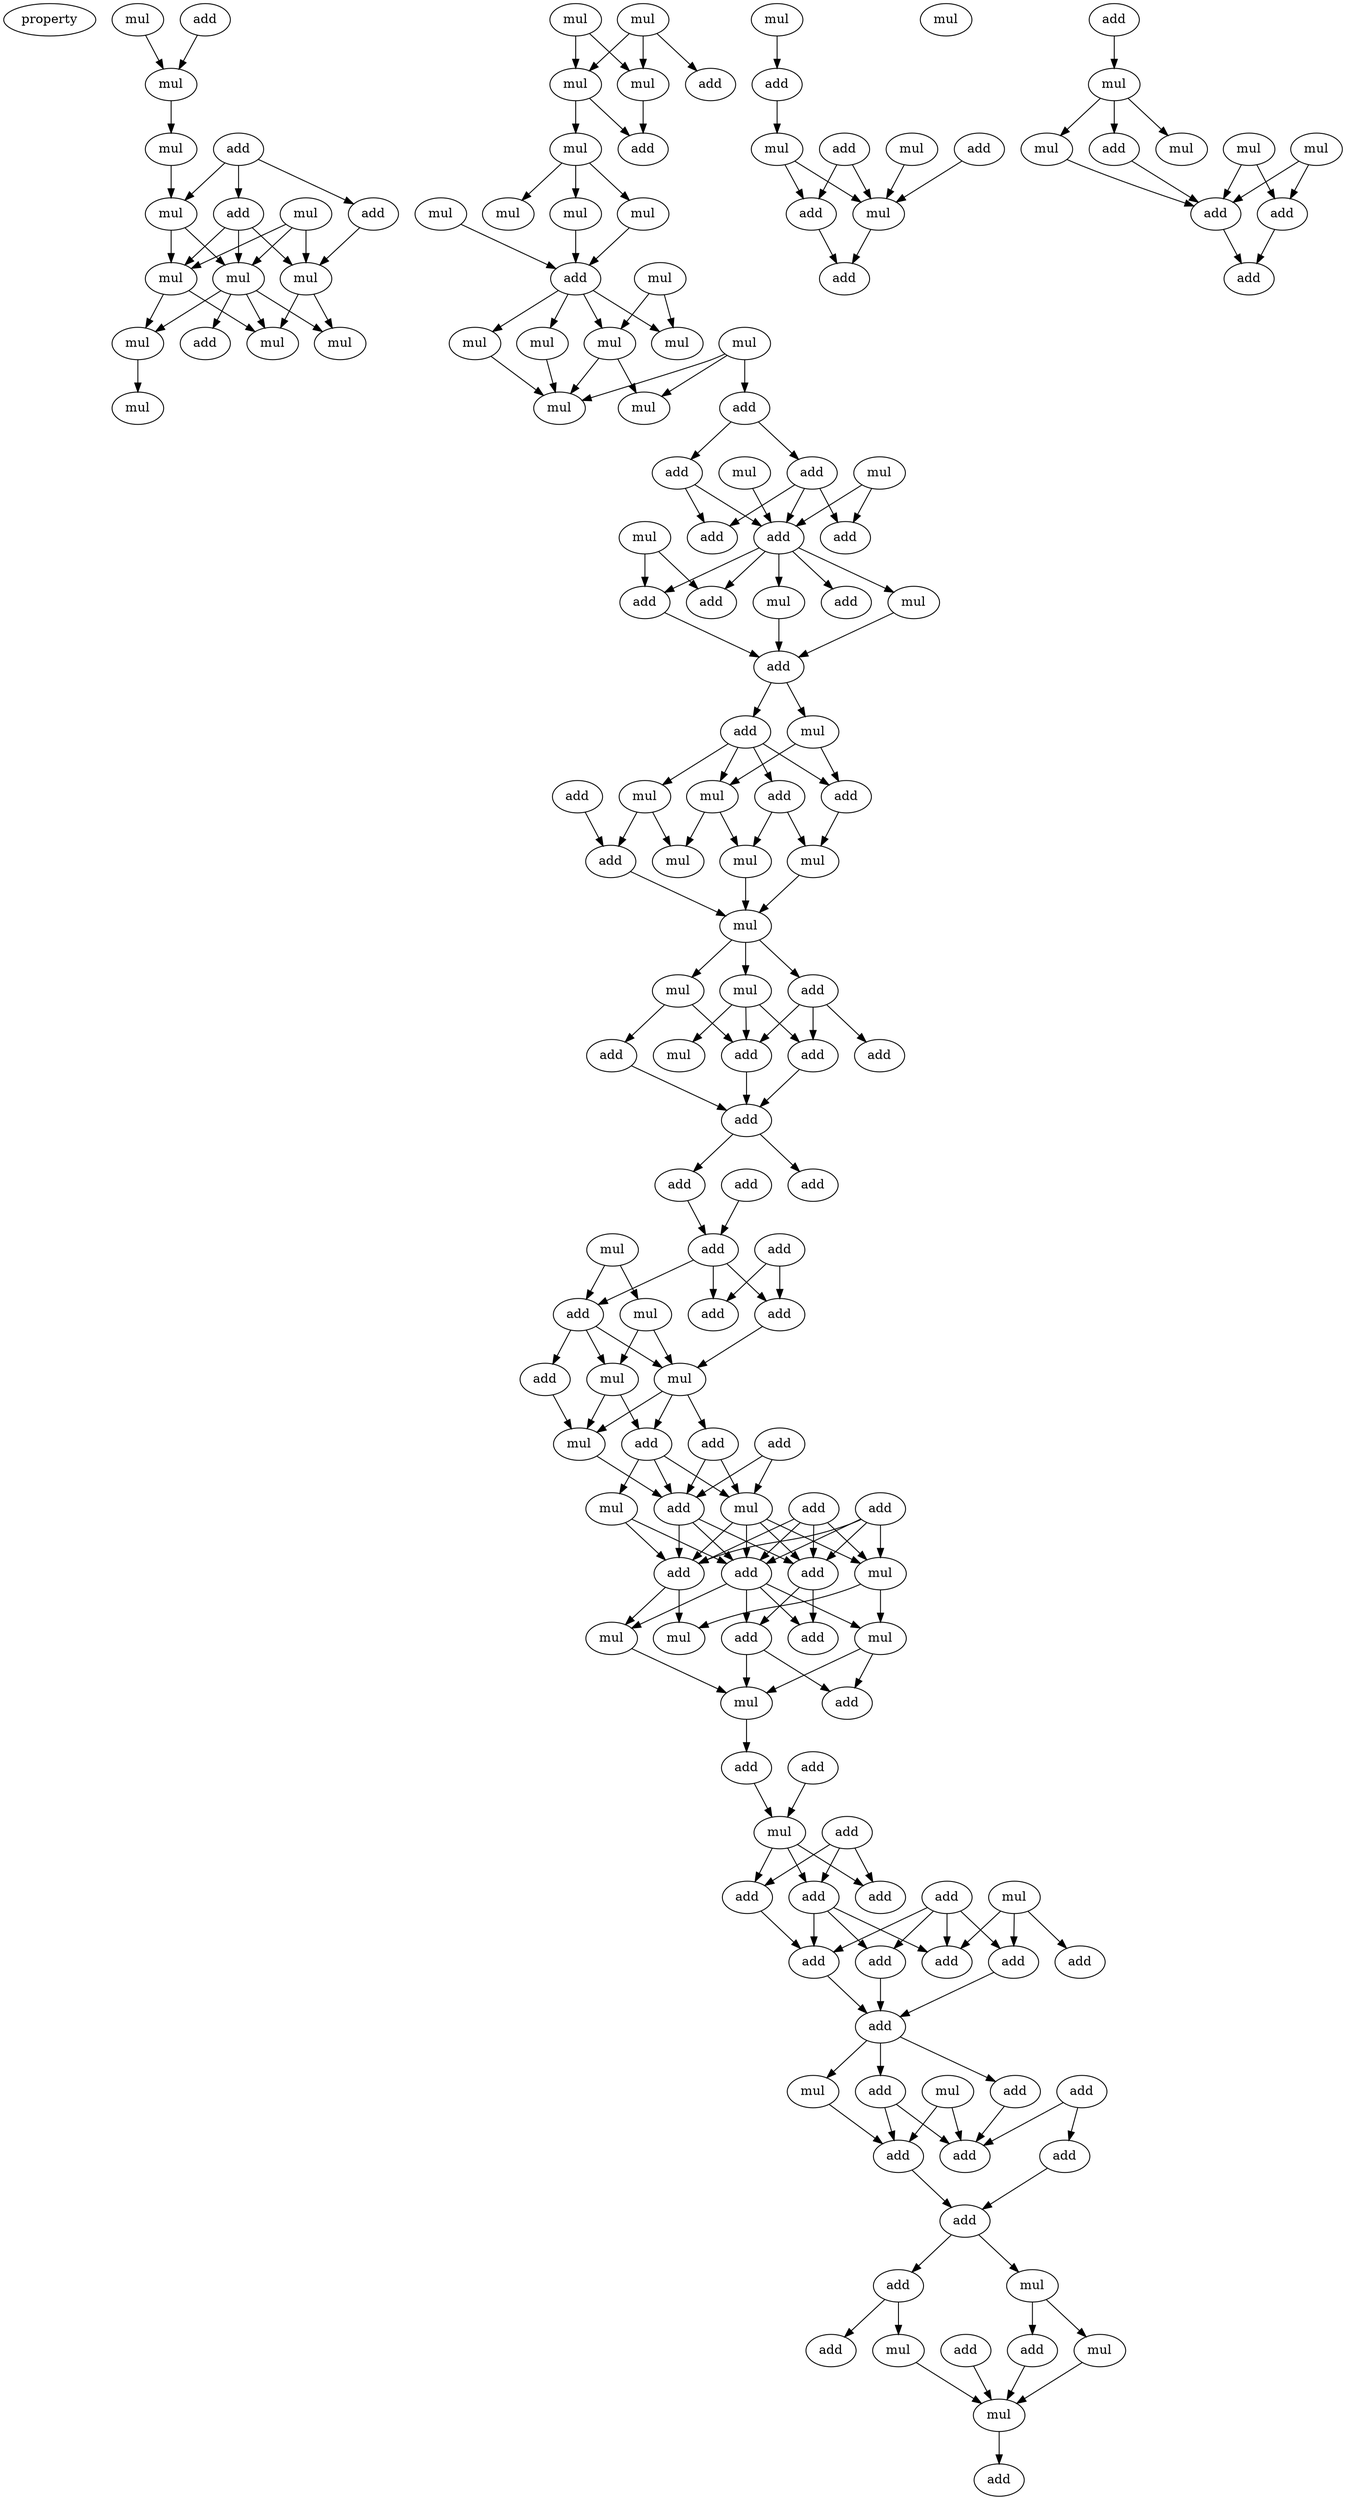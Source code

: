 digraph {
    node [fontcolor=black]
    property [mul=2,lf=1.8]
    0 [ label = mul ];
    1 [ label = add ];
    2 [ label = mul ];
    3 [ label = mul ];
    4 [ label = add ];
    5 [ label = add ];
    6 [ label = mul ];
    7 [ label = mul ];
    8 [ label = add ];
    9 [ label = mul ];
    10 [ label = mul ];
    11 [ label = mul ];
    12 [ label = mul ];
    13 [ label = add ];
    14 [ label = mul ];
    15 [ label = mul ];
    16 [ label = mul ];
    17 [ label = mul ];
    18 [ label = mul ];
    19 [ label = mul ];
    20 [ label = mul ];
    21 [ label = add ];
    22 [ label = add ];
    23 [ label = mul ];
    24 [ label = mul ];
    25 [ label = mul ];
    26 [ label = mul ];
    27 [ label = mul ];
    28 [ label = add ];
    29 [ label = mul ];
    30 [ label = mul ];
    31 [ label = mul ];
    32 [ label = mul ];
    33 [ label = mul ];
    34 [ label = mul ];
    35 [ label = add ];
    36 [ label = mul ];
    37 [ label = mul ];
    38 [ label = add ];
    39 [ label = add ];
    40 [ label = mul ];
    41 [ label = mul ];
    42 [ label = add ];
    43 [ label = add ];
    44 [ label = mul ];
    45 [ label = add ];
    46 [ label = add ];
    47 [ label = add ];
    48 [ label = add ];
    49 [ label = mul ];
    50 [ label = mul ];
    51 [ label = add ];
    52 [ label = add ];
    53 [ label = mul ];
    54 [ label = add ];
    55 [ label = mul ];
    56 [ label = add ];
    57 [ label = mul ];
    58 [ label = add ];
    59 [ label = mul ];
    60 [ label = mul ];
    61 [ label = add ];
    62 [ label = mul ];
    63 [ label = mul ];
    64 [ label = mul ];
    65 [ label = mul ];
    66 [ label = add ];
    67 [ label = mul ];
    68 [ label = add ];
    69 [ label = add ];
    70 [ label = add ];
    71 [ label = add ];
    72 [ label = add ];
    73 [ label = add ];
    74 [ label = add ];
    75 [ label = add ];
    76 [ label = mul ];
    77 [ label = add ];
    78 [ label = add ];
    79 [ label = add ];
    80 [ label = mul ];
    81 [ label = add ];
    82 [ label = add ];
    83 [ label = mul ];
    84 [ label = mul ];
    85 [ label = add ];
    86 [ label = add ];
    87 [ label = add ];
    88 [ label = add ];
    89 [ label = mul ];
    90 [ label = mul ];
    91 [ label = add ];
    92 [ label = add ];
    93 [ label = mul ];
    94 [ label = add ];
    95 [ label = add ];
    96 [ label = mul ];
    97 [ label = add ];
    98 [ label = add ];
    99 [ label = mul ];
    100 [ label = add ];
    101 [ label = mul ];
    102 [ label = mul ];
    103 [ label = add ];
    104 [ label = mul ];
    105 [ label = add ];
    106 [ label = add ];
    107 [ label = add ];
    108 [ label = add ];
    109 [ label = mul ];
    110 [ label = mul ];
    111 [ label = add ];
    112 [ label = add ];
    113 [ label = add ];
    114 [ label = add ];
    115 [ label = add ];
    116 [ label = add ];
    117 [ label = add ];
    118 [ label = add ];
    119 [ label = add ];
    120 [ label = add ];
    121 [ label = mul ];
    122 [ label = add ];
    123 [ label = mul ];
    124 [ label = add ];
    125 [ label = add ];
    126 [ label = add ];
    127 [ label = add ];
    128 [ label = add ];
    129 [ label = add ];
    130 [ label = mul ];
    131 [ label = add ];
    132 [ label = add ];
    133 [ label = add ];
    134 [ label = mul ];
    135 [ label = mul ];
    136 [ label = add ];
    137 [ label = mul ];
    138 [ label = mul ];
    139 [ label = add ];
    140 [ label = add ];
    141 [ label = mul ];
    142 [ label = mul ];
    143 [ label = mul ];
    144 [ label = add ];
    145 [ label = add ];
    146 [ label = add ];
    147 [ label = mul ];
    148 [ label = add ];
    149 [ label = add ];
    150 [ label = mul ];
    151 [ label = mul ];
    152 [ label = add ];
    153 [ label = mul ];
    154 [ label = mul ];
    155 [ label = mul ];
    156 [ label = add ];
    157 [ label = add ];
    158 [ label = add ];
    0 -> 2 [ name = 0 ];
    1 -> 2 [ name = 1 ];
    2 -> 3 [ name = 2 ];
    3 -> 7 [ name = 3 ];
    4 -> 5 [ name = 4 ];
    4 -> 7 [ name = 5 ];
    4 -> 8 [ name = 6 ];
    5 -> 9 [ name = 7 ];
    5 -> 10 [ name = 8 ];
    5 -> 11 [ name = 9 ];
    6 -> 9 [ name = 10 ];
    6 -> 10 [ name = 11 ];
    6 -> 11 [ name = 12 ];
    7 -> 9 [ name = 13 ];
    7 -> 10 [ name = 14 ];
    8 -> 11 [ name = 15 ];
    9 -> 12 [ name = 16 ];
    9 -> 14 [ name = 17 ];
    10 -> 12 [ name = 18 ];
    10 -> 13 [ name = 19 ];
    10 -> 14 [ name = 20 ];
    10 -> 15 [ name = 21 ];
    11 -> 14 [ name = 22 ];
    11 -> 15 [ name = 23 ];
    12 -> 16 [ name = 24 ];
    17 -> 19 [ name = 25 ];
    17 -> 20 [ name = 26 ];
    17 -> 21 [ name = 27 ];
    18 -> 19 [ name = 28 ];
    18 -> 20 [ name = 29 ];
    19 -> 22 [ name = 30 ];
    20 -> 22 [ name = 31 ];
    20 -> 23 [ name = 32 ];
    23 -> 24 [ name = 33 ];
    23 -> 25 [ name = 34 ];
    23 -> 26 [ name = 35 ];
    24 -> 28 [ name = 36 ];
    25 -> 28 [ name = 37 ];
    27 -> 28 [ name = 38 ];
    28 -> 30 [ name = 39 ];
    28 -> 31 [ name = 40 ];
    28 -> 32 [ name = 41 ];
    28 -> 33 [ name = 42 ];
    29 -> 31 [ name = 43 ];
    29 -> 33 [ name = 44 ];
    30 -> 36 [ name = 45 ];
    31 -> 36 [ name = 46 ];
    31 -> 37 [ name = 47 ];
    32 -> 36 [ name = 48 ];
    34 -> 35 [ name = 49 ];
    34 -> 36 [ name = 50 ];
    34 -> 37 [ name = 51 ];
    35 -> 38 [ name = 52 ];
    35 -> 39 [ name = 53 ];
    38 -> 42 [ name = 54 ];
    38 -> 43 [ name = 55 ];
    38 -> 45 [ name = 56 ];
    39 -> 42 [ name = 57 ];
    39 -> 43 [ name = 58 ];
    40 -> 42 [ name = 59 ];
    40 -> 45 [ name = 60 ];
    41 -> 42 [ name = 61 ];
    42 -> 46 [ name = 62 ];
    42 -> 47 [ name = 63 ];
    42 -> 48 [ name = 64 ];
    42 -> 49 [ name = 65 ];
    42 -> 50 [ name = 66 ];
    44 -> 46 [ name = 67 ];
    44 -> 48 [ name = 68 ];
    48 -> 51 [ name = 69 ];
    49 -> 51 [ name = 70 ];
    50 -> 51 [ name = 71 ];
    51 -> 52 [ name = 72 ];
    51 -> 53 [ name = 73 ];
    52 -> 54 [ name = 74 ];
    52 -> 55 [ name = 75 ];
    52 -> 57 [ name = 76 ];
    52 -> 58 [ name = 77 ];
    53 -> 55 [ name = 78 ];
    53 -> 58 [ name = 79 ];
    54 -> 59 [ name = 80 ];
    54 -> 60 [ name = 81 ];
    55 -> 59 [ name = 82 ];
    55 -> 62 [ name = 83 ];
    56 -> 61 [ name = 84 ];
    57 -> 61 [ name = 85 ];
    57 -> 62 [ name = 86 ];
    58 -> 60 [ name = 87 ];
    59 -> 63 [ name = 88 ];
    60 -> 63 [ name = 89 ];
    61 -> 63 [ name = 90 ];
    63 -> 64 [ name = 91 ];
    63 -> 65 [ name = 92 ];
    63 -> 66 [ name = 93 ];
    64 -> 68 [ name = 94 ];
    64 -> 70 [ name = 95 ];
    65 -> 67 [ name = 96 ];
    65 -> 68 [ name = 97 ];
    65 -> 69 [ name = 98 ];
    66 -> 68 [ name = 99 ];
    66 -> 69 [ name = 100 ];
    66 -> 71 [ name = 101 ];
    68 -> 72 [ name = 102 ];
    69 -> 72 [ name = 103 ];
    70 -> 72 [ name = 104 ];
    72 -> 73 [ name = 105 ];
    72 -> 75 [ name = 106 ];
    73 -> 77 [ name = 107 ];
    74 -> 77 [ name = 108 ];
    76 -> 80 [ name = 109 ];
    76 -> 82 [ name = 110 ];
    77 -> 79 [ name = 111 ];
    77 -> 81 [ name = 112 ];
    77 -> 82 [ name = 113 ];
    78 -> 79 [ name = 114 ];
    78 -> 81 [ name = 115 ];
    79 -> 84 [ name = 116 ];
    80 -> 83 [ name = 117 ];
    80 -> 84 [ name = 118 ];
    82 -> 83 [ name = 119 ];
    82 -> 84 [ name = 120 ];
    82 -> 85 [ name = 121 ];
    83 -> 86 [ name = 122 ];
    83 -> 89 [ name = 123 ];
    84 -> 86 [ name = 124 ];
    84 -> 87 [ name = 125 ];
    84 -> 89 [ name = 126 ];
    85 -> 89 [ name = 127 ];
    86 -> 90 [ name = 128 ];
    86 -> 92 [ name = 129 ];
    86 -> 93 [ name = 130 ];
    87 -> 90 [ name = 131 ];
    87 -> 92 [ name = 132 ];
    88 -> 90 [ name = 133 ];
    88 -> 92 [ name = 134 ];
    89 -> 92 [ name = 135 ];
    90 -> 95 [ name = 136 ];
    90 -> 96 [ name = 137 ];
    90 -> 97 [ name = 138 ];
    90 -> 98 [ name = 139 ];
    91 -> 95 [ name = 140 ];
    91 -> 96 [ name = 141 ];
    91 -> 97 [ name = 142 ];
    91 -> 98 [ name = 143 ];
    92 -> 95 [ name = 144 ];
    92 -> 97 [ name = 145 ];
    92 -> 98 [ name = 146 ];
    93 -> 95 [ name = 147 ];
    93 -> 97 [ name = 148 ];
    94 -> 95 [ name = 149 ];
    94 -> 96 [ name = 150 ];
    94 -> 97 [ name = 151 ];
    94 -> 98 [ name = 152 ];
    95 -> 99 [ name = 153 ];
    95 -> 101 [ name = 154 ];
    96 -> 101 [ name = 155 ];
    96 -> 102 [ name = 156 ];
    97 -> 99 [ name = 157 ];
    97 -> 100 [ name = 158 ];
    97 -> 102 [ name = 159 ];
    97 -> 103 [ name = 160 ];
    98 -> 100 [ name = 161 ];
    98 -> 103 [ name = 162 ];
    99 -> 104 [ name = 163 ];
    100 -> 104 [ name = 164 ];
    100 -> 105 [ name = 165 ];
    102 -> 104 [ name = 166 ];
    102 -> 105 [ name = 167 ];
    104 -> 106 [ name = 168 ];
    106 -> 109 [ name = 169 ];
    107 -> 109 [ name = 170 ];
    108 -> 111 [ name = 171 ];
    108 -> 113 [ name = 172 ];
    108 -> 114 [ name = 173 ];
    109 -> 111 [ name = 174 ];
    109 -> 113 [ name = 175 ];
    109 -> 114 [ name = 176 ];
    110 -> 117 [ name = 177 ];
    110 -> 118 [ name = 178 ];
    110 -> 119 [ name = 179 ];
    111 -> 115 [ name = 180 ];
    111 -> 116 [ name = 181 ];
    111 -> 117 [ name = 182 ];
    112 -> 115 [ name = 183 ];
    112 -> 116 [ name = 184 ];
    112 -> 117 [ name = 185 ];
    112 -> 119 [ name = 186 ];
    113 -> 115 [ name = 187 ];
    115 -> 120 [ name = 188 ];
    116 -> 120 [ name = 189 ];
    119 -> 120 [ name = 190 ];
    120 -> 121 [ name = 191 ];
    120 -> 122 [ name = 192 ];
    120 -> 124 [ name = 193 ];
    121 -> 127 [ name = 194 ];
    122 -> 127 [ name = 195 ];
    122 -> 128 [ name = 196 ];
    123 -> 127 [ name = 197 ];
    123 -> 128 [ name = 198 ];
    124 -> 128 [ name = 199 ];
    125 -> 126 [ name = 200 ];
    125 -> 128 [ name = 201 ];
    126 -> 129 [ name = 202 ];
    127 -> 129 [ name = 203 ];
    129 -> 130 [ name = 204 ];
    129 -> 131 [ name = 205 ];
    130 -> 133 [ name = 206 ];
    130 -> 134 [ name = 207 ];
    131 -> 135 [ name = 208 ];
    131 -> 136 [ name = 209 ];
    132 -> 137 [ name = 210 ];
    133 -> 137 [ name = 211 ];
    134 -> 137 [ name = 212 ];
    135 -> 137 [ name = 213 ];
    137 -> 139 [ name = 214 ];
    138 -> 140 [ name = 215 ];
    140 -> 142 [ name = 216 ];
    141 -> 147 [ name = 217 ];
    142 -> 146 [ name = 218 ];
    142 -> 147 [ name = 219 ];
    144 -> 147 [ name = 220 ];
    145 -> 146 [ name = 221 ];
    145 -> 147 [ name = 222 ];
    146 -> 148 [ name = 223 ];
    147 -> 148 [ name = 224 ];
    149 -> 150 [ name = 225 ];
    150 -> 152 [ name = 226 ];
    150 -> 154 [ name = 227 ];
    150 -> 155 [ name = 228 ];
    151 -> 156 [ name = 229 ];
    151 -> 157 [ name = 230 ];
    152 -> 156 [ name = 231 ];
    153 -> 156 [ name = 232 ];
    153 -> 157 [ name = 233 ];
    154 -> 156 [ name = 234 ];
    156 -> 158 [ name = 235 ];
    157 -> 158 [ name = 236 ];
}
